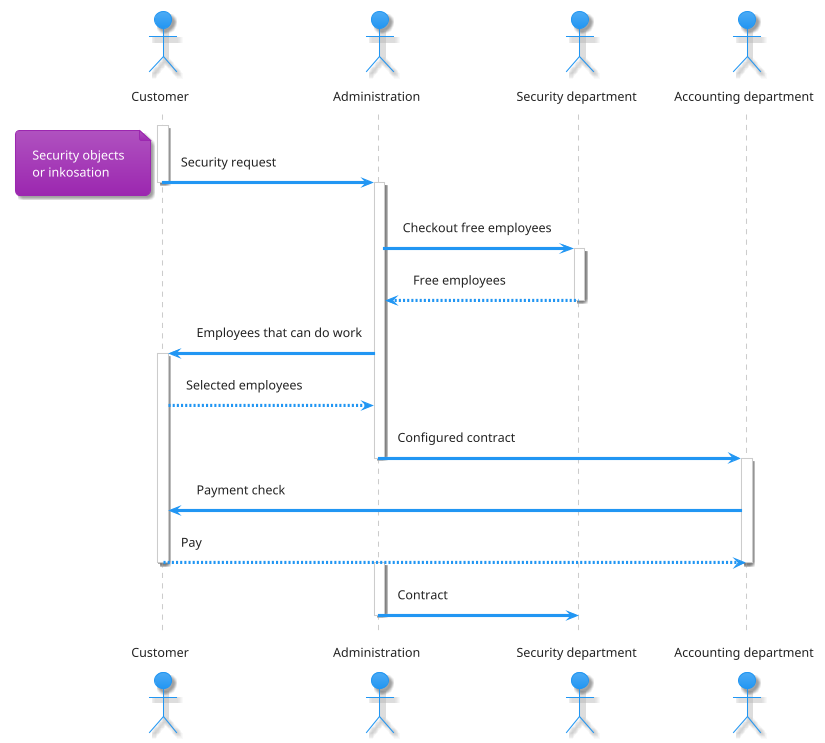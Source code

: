 @startuml
!theme materia

actor "Customer" as cus
actor "Administration" as adm
actor "Security department" as sec
actor "Accounting department" as acc

activate cus
cus -> adm: Security request
note left
Security objects
or inkosation
end note
deactivate cus
activate adm

adm -> sec: Checkout free employees
activate sec
sec --> adm: Free employees
deactivate sec

adm -> cus: Employees that can do work
activate cus
cus --> adm: Selected employees
adm -> acc: Configured contract
deactivate adm
activate acc
acc -> cus: Payment check
cus --> acc: Pay
deactivate cus
deactivate acc

activate adm
adm -> sec: Contract
deactivate adm

@enduml
